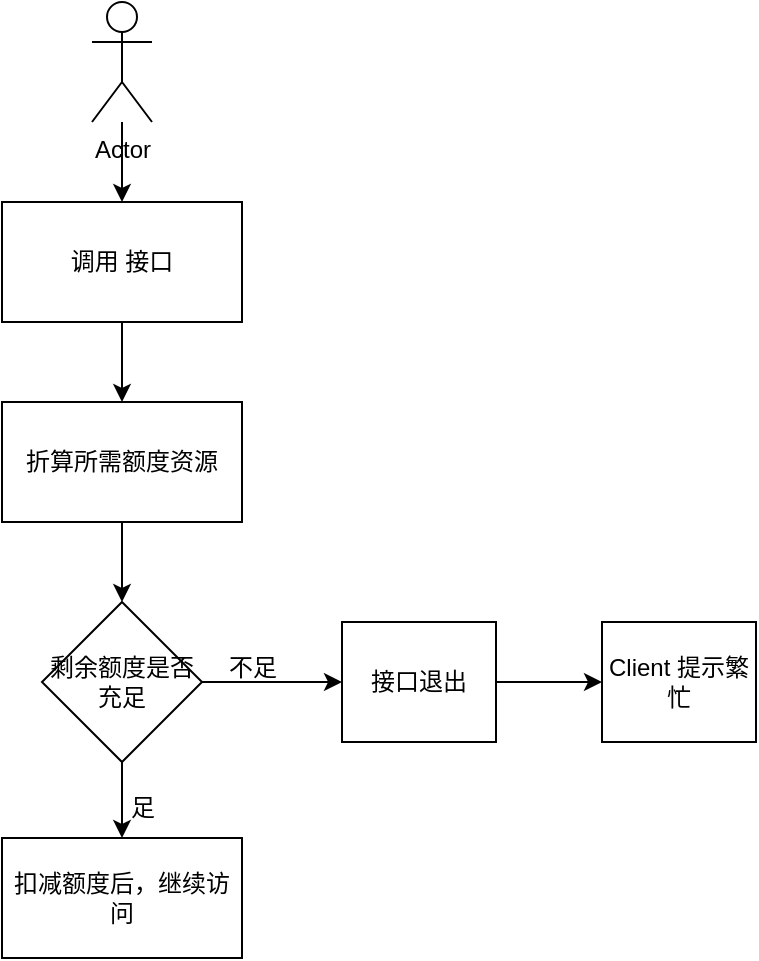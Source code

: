 <mxfile version="22.1.11" type="github" pages="2">
  <diagram id="C5RBs43oDa-KdzZeNtuy" name="Page-1">
    <mxGraphModel dx="1426" dy="759" grid="1" gridSize="10" guides="1" tooltips="1" connect="1" arrows="1" fold="1" page="1" pageScale="1" pageWidth="827" pageHeight="1169" math="0" shadow="0">
      <root>
        <mxCell id="WIyWlLk6GJQsqaUBKTNV-0" />
        <mxCell id="WIyWlLk6GJQsqaUBKTNV-1" parent="WIyWlLk6GJQsqaUBKTNV-0" />
        <mxCell id="gsJXEUsNGixJ6ZypndMx-2" value="" style="edgeStyle=orthogonalEdgeStyle;rounded=0;orthogonalLoop=1;jettySize=auto;html=1;" parent="WIyWlLk6GJQsqaUBKTNV-1" source="gsJXEUsNGixJ6ZypndMx-0" target="gsJXEUsNGixJ6ZypndMx-1" edge="1">
          <mxGeometry relative="1" as="geometry" />
        </mxCell>
        <mxCell id="gsJXEUsNGixJ6ZypndMx-0" value="调用 接口" style="rounded=0;whiteSpace=wrap;html=1;" parent="WIyWlLk6GJQsqaUBKTNV-1" vertex="1">
          <mxGeometry x="190" y="100" width="120" height="60" as="geometry" />
        </mxCell>
        <mxCell id="gsJXEUsNGixJ6ZypndMx-4" value="" style="edgeStyle=orthogonalEdgeStyle;rounded=0;orthogonalLoop=1;jettySize=auto;html=1;" parent="WIyWlLk6GJQsqaUBKTNV-1" source="gsJXEUsNGixJ6ZypndMx-1" target="gsJXEUsNGixJ6ZypndMx-3" edge="1">
          <mxGeometry relative="1" as="geometry" />
        </mxCell>
        <mxCell id="gsJXEUsNGixJ6ZypndMx-1" value="折算所需额度资源" style="rounded=0;whiteSpace=wrap;html=1;" parent="WIyWlLk6GJQsqaUBKTNV-1" vertex="1">
          <mxGeometry x="190" y="200" width="120" height="60" as="geometry" />
        </mxCell>
        <mxCell id="gsJXEUsNGixJ6ZypndMx-6" value="" style="edgeStyle=orthogonalEdgeStyle;rounded=0;orthogonalLoop=1;jettySize=auto;html=1;" parent="WIyWlLk6GJQsqaUBKTNV-1" source="gsJXEUsNGixJ6ZypndMx-3" target="gsJXEUsNGixJ6ZypndMx-5" edge="1">
          <mxGeometry relative="1" as="geometry" />
        </mxCell>
        <mxCell id="gsJXEUsNGixJ6ZypndMx-11" value="" style="edgeStyle=orthogonalEdgeStyle;rounded=0;orthogonalLoop=1;jettySize=auto;html=1;" parent="WIyWlLk6GJQsqaUBKTNV-1" source="gsJXEUsNGixJ6ZypndMx-3" target="gsJXEUsNGixJ6ZypndMx-10" edge="1">
          <mxGeometry relative="1" as="geometry" />
        </mxCell>
        <mxCell id="gsJXEUsNGixJ6ZypndMx-3" value="剩余额度是否充足" style="rhombus;whiteSpace=wrap;html=1;rounded=0;" parent="WIyWlLk6GJQsqaUBKTNV-1" vertex="1">
          <mxGeometry x="210" y="300" width="80" height="80" as="geometry" />
        </mxCell>
        <mxCell id="gsJXEUsNGixJ6ZypndMx-9" value="" style="edgeStyle=orthogonalEdgeStyle;rounded=0;orthogonalLoop=1;jettySize=auto;html=1;" parent="WIyWlLk6GJQsqaUBKTNV-1" source="gsJXEUsNGixJ6ZypndMx-5" target="gsJXEUsNGixJ6ZypndMx-8" edge="1">
          <mxGeometry relative="1" as="geometry" />
        </mxCell>
        <mxCell id="gsJXEUsNGixJ6ZypndMx-5" value="接口退出" style="whiteSpace=wrap;html=1;rounded=0;" parent="WIyWlLk6GJQsqaUBKTNV-1" vertex="1">
          <mxGeometry x="360" y="310" width="77" height="60" as="geometry" />
        </mxCell>
        <mxCell id="gsJXEUsNGixJ6ZypndMx-7" value="不足" style="text;html=1;align=center;verticalAlign=middle;resizable=0;points=[];autosize=1;strokeColor=none;fillColor=none;" parent="WIyWlLk6GJQsqaUBKTNV-1" vertex="1">
          <mxGeometry x="290" y="318" width="50" height="30" as="geometry" />
        </mxCell>
        <mxCell id="gsJXEUsNGixJ6ZypndMx-8" value="Client 提示繁忙" style="whiteSpace=wrap;html=1;rounded=0;" parent="WIyWlLk6GJQsqaUBKTNV-1" vertex="1">
          <mxGeometry x="490" y="310" width="77" height="60" as="geometry" />
        </mxCell>
        <mxCell id="gsJXEUsNGixJ6ZypndMx-10" value="扣减额度后，继续访问" style="whiteSpace=wrap;html=1;rounded=0;" parent="WIyWlLk6GJQsqaUBKTNV-1" vertex="1">
          <mxGeometry x="190" y="418" width="120" height="60" as="geometry" />
        </mxCell>
        <mxCell id="gsJXEUsNGixJ6ZypndMx-12" value="足" style="text;html=1;align=center;verticalAlign=middle;resizable=0;points=[];autosize=1;strokeColor=none;fillColor=none;" parent="WIyWlLk6GJQsqaUBKTNV-1" vertex="1">
          <mxGeometry x="240" y="388" width="40" height="30" as="geometry" />
        </mxCell>
        <mxCell id="gsJXEUsNGixJ6ZypndMx-14" style="edgeStyle=orthogonalEdgeStyle;rounded=0;orthogonalLoop=1;jettySize=auto;html=1;entryX=0.5;entryY=0;entryDx=0;entryDy=0;" parent="WIyWlLk6GJQsqaUBKTNV-1" source="gsJXEUsNGixJ6ZypndMx-13" target="gsJXEUsNGixJ6ZypndMx-0" edge="1">
          <mxGeometry relative="1" as="geometry" />
        </mxCell>
        <mxCell id="gsJXEUsNGixJ6ZypndMx-13" value="Actor" style="shape=umlActor;verticalLabelPosition=bottom;verticalAlign=top;html=1;outlineConnect=0;" parent="WIyWlLk6GJQsqaUBKTNV-1" vertex="1">
          <mxGeometry x="235" width="30" height="60" as="geometry" />
        </mxCell>
      </root>
    </mxGraphModel>
  </diagram>
  <diagram id="Qkq4LKA1Hf_cTEk4qON5" name="第 2 页">
    <mxGraphModel dx="1426" dy="759" grid="1" gridSize="10" guides="1" tooltips="1" connect="1" arrows="1" fold="1" page="1" pageScale="1" pageWidth="827" pageHeight="1169" math="0" shadow="0">
      <root>
        <mxCell id="0" />
        <mxCell id="1" parent="0" />
      </root>
    </mxGraphModel>
  </diagram>
</mxfile>
